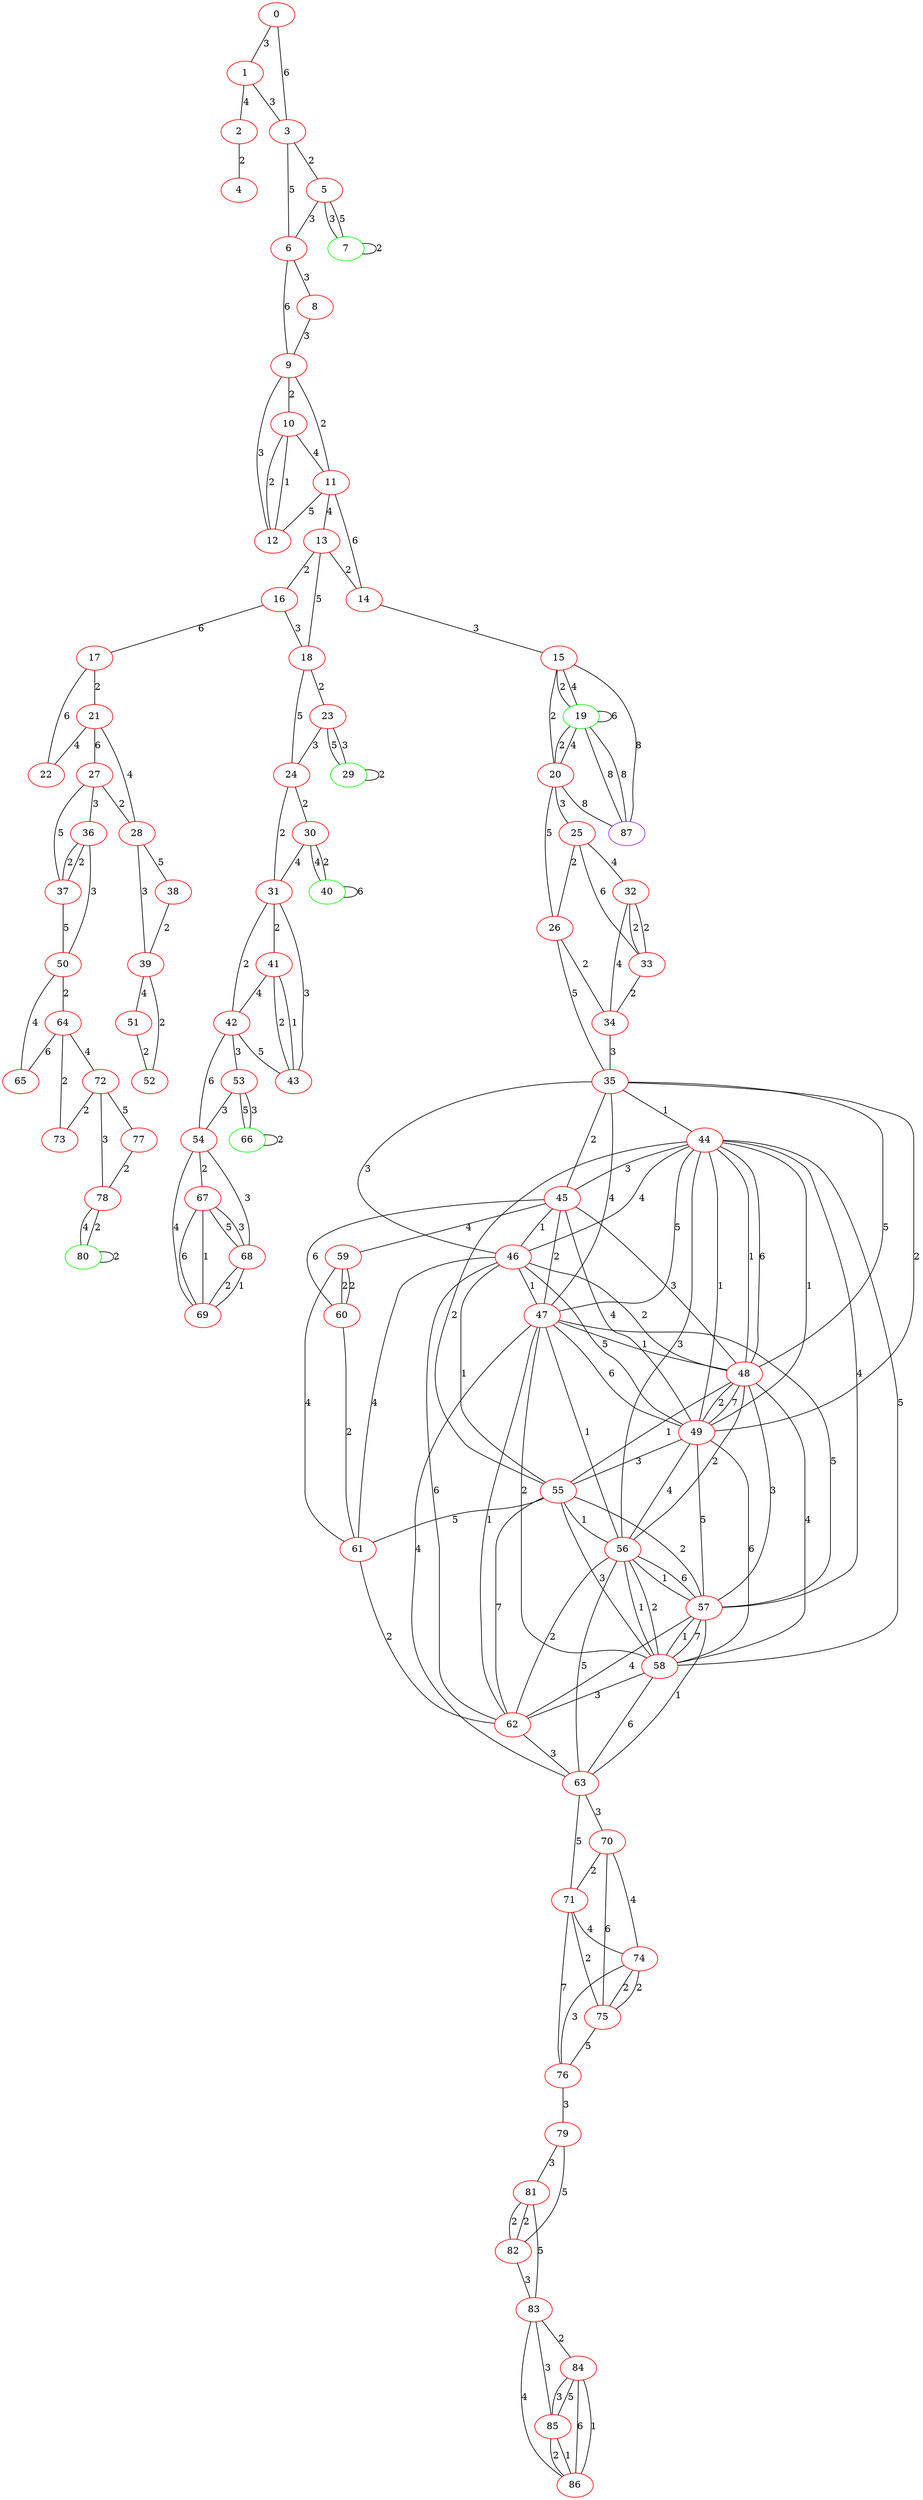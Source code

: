 graph "" {
0 [color=red, weight=1];
1 [color=red, weight=1];
2 [color=red, weight=1];
3 [color=red, weight=1];
4 [color=red, weight=1];
5 [color=red, weight=1];
6 [color=red, weight=1];
7 [color=green, weight=2];
8 [color=red, weight=1];
9 [color=red, weight=1];
10 [color=red, weight=1];
11 [color=red, weight=1];
12 [color=red, weight=1];
13 [color=red, weight=1];
14 [color=red, weight=1];
15 [color=red, weight=1];
16 [color=red, weight=1];
17 [color=red, weight=1];
18 [color=red, weight=1];
19 [color=green, weight=2];
20 [color=red, weight=1];
21 [color=red, weight=1];
22 [color=red, weight=1];
23 [color=red, weight=1];
24 [color=red, weight=1];
25 [color=red, weight=1];
26 [color=red, weight=1];
27 [color=red, weight=1];
28 [color=red, weight=1];
29 [color=green, weight=2];
30 [color=red, weight=1];
31 [color=red, weight=1];
32 [color=red, weight=1];
33 [color=red, weight=1];
34 [color=red, weight=1];
35 [color=red, weight=1];
36 [color=red, weight=1];
37 [color=red, weight=1];
38 [color=red, weight=1];
39 [color=red, weight=1];
40 [color=green, weight=2];
41 [color=red, weight=1];
42 [color=red, weight=1];
43 [color=red, weight=1];
44 [color=red, weight=1];
45 [color=red, weight=1];
46 [color=red, weight=1];
47 [color=red, weight=1];
48 [color=red, weight=1];
49 [color=red, weight=1];
50 [color=red, weight=1];
51 [color=red, weight=1];
52 [color=red, weight=1];
53 [color=red, weight=1];
54 [color=red, weight=1];
55 [color=red, weight=1];
56 [color=red, weight=1];
57 [color=red, weight=1];
58 [color=red, weight=1];
59 [color=red, weight=1];
60 [color=red, weight=1];
61 [color=red, weight=1];
62 [color=red, weight=1];
63 [color=red, weight=1];
64 [color=red, weight=1];
65 [color=red, weight=1];
66 [color=green, weight=2];
67 [color=red, weight=1];
68 [color=red, weight=1];
69 [color=red, weight=1];
70 [color=red, weight=1];
71 [color=red, weight=1];
72 [color=red, weight=1];
73 [color=red, weight=1];
74 [color=red, weight=1];
75 [color=red, weight=1];
76 [color=red, weight=1];
77 [color=red, weight=1];
78 [color=red, weight=1];
79 [color=red, weight=1];
80 [color=green, weight=2];
81 [color=red, weight=1];
82 [color=red, weight=1];
83 [color=red, weight=1];
84 [color=red, weight=1];
85 [color=red, weight=1];
86 [color=red, weight=1];
87 [color=purple, weight=4];
0 -- 1  [key=0, label=3];
0 -- 3  [key=0, label=6];
1 -- 2  [key=0, label=4];
1 -- 3  [key=0, label=3];
2 -- 4  [key=0, label=2];
3 -- 5  [key=0, label=2];
3 -- 6  [key=0, label=5];
5 -- 6  [key=0, label=3];
5 -- 7  [key=0, label=3];
5 -- 7  [key=1, label=5];
6 -- 8  [key=0, label=3];
6 -- 9  [key=0, label=6];
7 -- 7  [key=0, label=2];
8 -- 9  [key=0, label=3];
9 -- 10  [key=0, label=2];
9 -- 11  [key=0, label=2];
9 -- 12  [key=0, label=3];
10 -- 11  [key=0, label=4];
10 -- 12  [key=0, label=2];
10 -- 12  [key=1, label=1];
11 -- 12  [key=0, label=5];
11 -- 13  [key=0, label=4];
11 -- 14  [key=0, label=6];
13 -- 16  [key=0, label=2];
13 -- 18  [key=0, label=5];
13 -- 14  [key=0, label=2];
14 -- 15  [key=0, label=3];
15 -- 19  [key=0, label=2];
15 -- 19  [key=1, label=4];
15 -- 20  [key=0, label=2];
15 -- 87  [key=0, label=8];
16 -- 17  [key=0, label=6];
16 -- 18  [key=0, label=3];
17 -- 21  [key=0, label=2];
17 -- 22  [key=0, label=6];
18 -- 24  [key=0, label=5];
18 -- 23  [key=0, label=2];
19 -- 87  [key=0, label=8];
19 -- 87  [key=1, label=8];
19 -- 19  [key=0, label=6];
19 -- 20  [key=0, label=4];
19 -- 20  [key=1, label=2];
20 -- 87  [key=0, label=8];
20 -- 25  [key=0, label=3];
20 -- 26  [key=0, label=5];
21 -- 27  [key=0, label=6];
21 -- 28  [key=0, label=4];
21 -- 22  [key=0, label=4];
23 -- 24  [key=0, label=3];
23 -- 29  [key=0, label=3];
23 -- 29  [key=1, label=5];
24 -- 31  [key=0, label=2];
24 -- 30  [key=0, label=2];
25 -- 32  [key=0, label=4];
25 -- 33  [key=0, label=6];
25 -- 26  [key=0, label=2];
26 -- 34  [key=0, label=2];
26 -- 35  [key=0, label=5];
27 -- 36  [key=0, label=3];
27 -- 28  [key=0, label=2];
27 -- 37  [key=0, label=5];
28 -- 38  [key=0, label=5];
28 -- 39  [key=0, label=3];
29 -- 29  [key=0, label=2];
30 -- 40  [key=0, label=4];
30 -- 40  [key=1, label=2];
30 -- 31  [key=0, label=4];
31 -- 41  [key=0, label=2];
31 -- 42  [key=0, label=2];
31 -- 43  [key=0, label=3];
32 -- 33  [key=0, label=2];
32 -- 33  [key=1, label=2];
32 -- 34  [key=0, label=4];
33 -- 34  [key=0, label=2];
34 -- 35  [key=0, label=3];
35 -- 44  [key=0, label=1];
35 -- 45  [key=0, label=2];
35 -- 46  [key=0, label=3];
35 -- 47  [key=0, label=4];
35 -- 48  [key=0, label=5];
35 -- 49  [key=0, label=2];
36 -- 50  [key=0, label=3];
36 -- 37  [key=0, label=2];
36 -- 37  [key=1, label=2];
37 -- 50  [key=0, label=5];
38 -- 39  [key=0, label=2];
39 -- 52  [key=0, label=2];
39 -- 51  [key=0, label=4];
40 -- 40  [key=0, label=6];
41 -- 42  [key=0, label=4];
41 -- 43  [key=0, label=1];
41 -- 43  [key=1, label=2];
42 -- 43  [key=0, label=5];
42 -- 53  [key=0, label=3];
42 -- 54  [key=0, label=6];
44 -- 45  [key=0, label=3];
44 -- 46  [key=0, label=4];
44 -- 47  [key=0, label=5];
44 -- 48  [key=0, label=1];
44 -- 48  [key=1, label=6];
44 -- 49  [key=0, label=1];
44 -- 49  [key=1, label=1];
44 -- 55  [key=0, label=2];
44 -- 56  [key=0, label=3];
44 -- 57  [key=0, label=4];
44 -- 58  [key=0, label=5];
45 -- 46  [key=0, label=1];
45 -- 47  [key=0, label=2];
45 -- 48  [key=0, label=3];
45 -- 49  [key=0, label=4];
45 -- 59  [key=0, label=4];
45 -- 60  [key=0, label=6];
46 -- 47  [key=0, label=1];
46 -- 48  [key=0, label=2];
46 -- 49  [key=0, label=5];
46 -- 55  [key=0, label=1];
46 -- 61  [key=0, label=4];
46 -- 62  [key=0, label=6];
47 -- 48  [key=0, label=1];
47 -- 49  [key=0, label=6];
47 -- 56  [key=0, label=1];
47 -- 57  [key=0, label=5];
47 -- 58  [key=0, label=2];
47 -- 62  [key=0, label=1];
47 -- 63  [key=0, label=4];
48 -- 49  [key=0, label=2];
48 -- 49  [key=1, label=7];
48 -- 55  [key=0, label=1];
48 -- 56  [key=0, label=2];
48 -- 57  [key=0, label=3];
48 -- 58  [key=0, label=4];
49 -- 55  [key=0, label=3];
49 -- 56  [key=0, label=4];
49 -- 57  [key=0, label=5];
49 -- 58  [key=0, label=6];
50 -- 64  [key=0, label=2];
50 -- 65  [key=0, label=4];
51 -- 52  [key=0, label=2];
53 -- 66  [key=0, label=3];
53 -- 66  [key=1, label=5];
53 -- 54  [key=0, label=3];
54 -- 67  [key=0, label=2];
54 -- 68  [key=0, label=3];
54 -- 69  [key=0, label=4];
55 -- 56  [key=0, label=1];
55 -- 57  [key=0, label=2];
55 -- 58  [key=0, label=3];
55 -- 61  [key=0, label=5];
55 -- 62  [key=0, label=7];
56 -- 57  [key=0, label=6];
56 -- 57  [key=1, label=1];
56 -- 58  [key=0, label=1];
56 -- 58  [key=1, label=2];
56 -- 62  [key=0, label=2];
56 -- 63  [key=0, label=5];
57 -- 58  [key=0, label=7];
57 -- 58  [key=1, label=1];
57 -- 62  [key=0, label=4];
57 -- 63  [key=0, label=1];
58 -- 62  [key=0, label=3];
58 -- 63  [key=0, label=6];
59 -- 60  [key=0, label=2];
59 -- 60  [key=1, label=2];
59 -- 61  [key=0, label=4];
60 -- 61  [key=0, label=2];
61 -- 62  [key=0, label=2];
62 -- 63  [key=0, label=3];
63 -- 70  [key=0, label=3];
63 -- 71  [key=0, label=5];
64 -- 72  [key=0, label=4];
64 -- 65  [key=0, label=6];
64 -- 73  [key=0, label=2];
66 -- 66  [key=0, label=2];
67 -- 68  [key=0, label=5];
67 -- 68  [key=1, label=3];
67 -- 69  [key=0, label=6];
67 -- 69  [key=1, label=1];
68 -- 69  [key=0, label=1];
68 -- 69  [key=1, label=2];
70 -- 71  [key=0, label=2];
70 -- 74  [key=0, label=4];
70 -- 75  [key=0, label=6];
71 -- 74  [key=0, label=4];
71 -- 75  [key=0, label=2];
71 -- 76  [key=0, label=7];
72 -- 73  [key=0, label=2];
72 -- 77  [key=0, label=5];
72 -- 78  [key=0, label=3];
74 -- 75  [key=0, label=2];
74 -- 75  [key=1, label=2];
74 -- 76  [key=0, label=3];
75 -- 76  [key=0, label=5];
76 -- 79  [key=0, label=3];
77 -- 78  [key=0, label=2];
78 -- 80  [key=0, label=4];
78 -- 80  [key=1, label=2];
79 -- 81  [key=0, label=3];
79 -- 82  [key=0, label=5];
80 -- 80  [key=0, label=2];
81 -- 82  [key=0, label=2];
81 -- 82  [key=1, label=2];
81 -- 83  [key=0, label=5];
82 -- 83  [key=0, label=3];
83 -- 84  [key=0, label=2];
83 -- 85  [key=0, label=3];
83 -- 86  [key=0, label=4];
84 -- 85  [key=0, label=5];
84 -- 85  [key=1, label=3];
84 -- 86  [key=0, label=6];
84 -- 86  [key=1, label=1];
85 -- 86  [key=0, label=1];
85 -- 86  [key=1, label=2];
}
